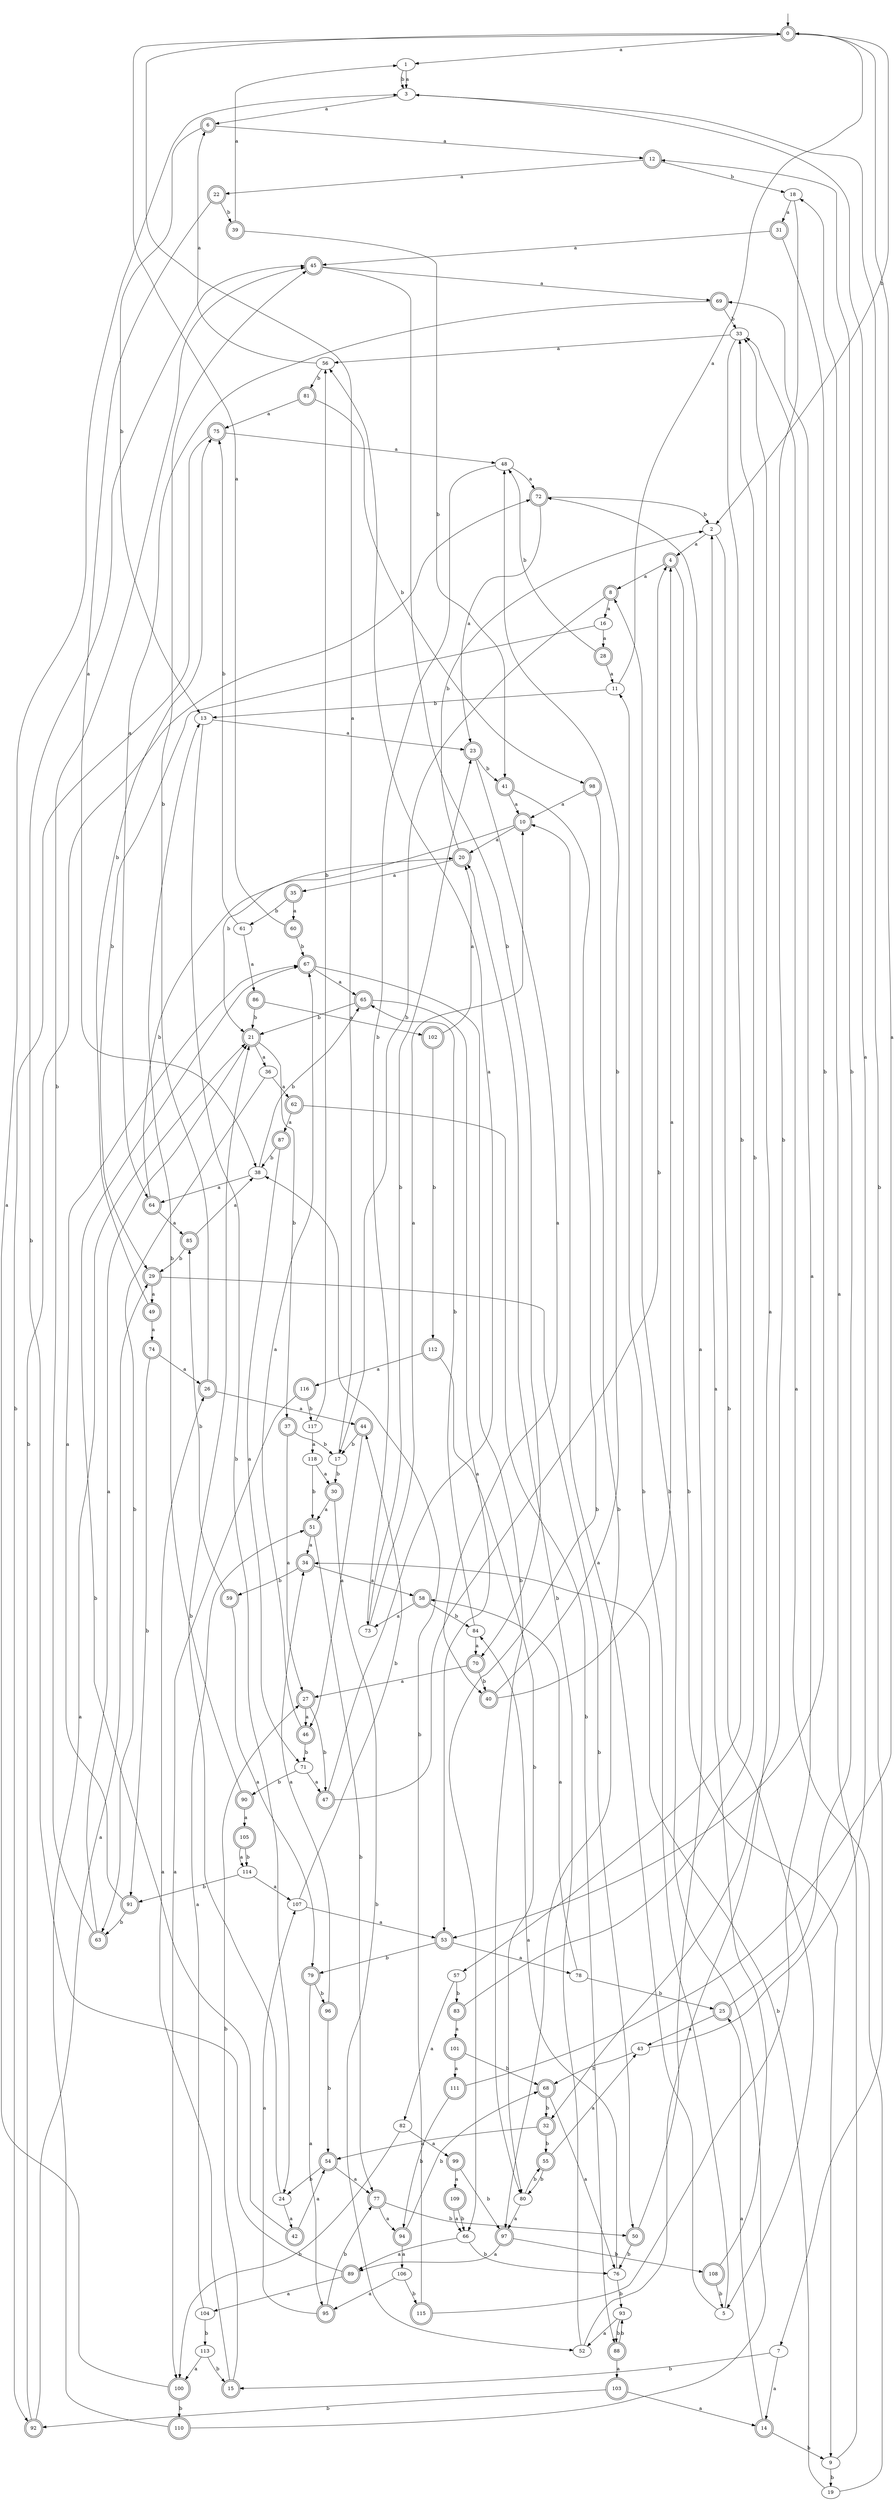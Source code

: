 digraph RandomDFA {
  __start0 [label="", shape=none];
  __start0 -> 0 [label=""];
  0 [shape=circle] [shape=doublecircle]
  0 -> 1 [label="a"]
  0 -> 2 [label="b"]
  1
  1 -> 3 [label="a"]
  1 -> 3 [label="b"]
  2
  2 -> 4 [label="a"]
  2 -> 5 [label="b"]
  3
  3 -> 6 [label="a"]
  3 -> 7 [label="b"]
  4 [shape=doublecircle]
  4 -> 8 [label="a"]
  4 -> 9 [label="b"]
  5
  5 -> 10 [label="a"]
  5 -> 11 [label="b"]
  6 [shape=doublecircle]
  6 -> 12 [label="a"]
  6 -> 13 [label="b"]
  7
  7 -> 14 [label="a"]
  7 -> 15 [label="b"]
  8 [shape=doublecircle]
  8 -> 16 [label="a"]
  8 -> 17 [label="b"]
  9
  9 -> 18 [label="a"]
  9 -> 19 [label="b"]
  10 [shape=doublecircle]
  10 -> 20 [label="a"]
  10 -> 21 [label="b"]
  11
  11 -> 0 [label="a"]
  11 -> 13 [label="b"]
  12 [shape=doublecircle]
  12 -> 22 [label="a"]
  12 -> 18 [label="b"]
  13
  13 -> 23 [label="a"]
  13 -> 24 [label="b"]
  14 [shape=doublecircle]
  14 -> 25 [label="a"]
  14 -> 9 [label="b"]
  15 [shape=doublecircle]
  15 -> 26 [label="a"]
  15 -> 27 [label="b"]
  16
  16 -> 28 [label="a"]
  16 -> 29 [label="b"]
  17
  17 -> 0 [label="a"]
  17 -> 30 [label="b"]
  18
  18 -> 31 [label="a"]
  18 -> 32 [label="b"]
  19
  19 -> 33 [label="a"]
  19 -> 34 [label="b"]
  20 [shape=doublecircle]
  20 -> 35 [label="a"]
  20 -> 2 [label="b"]
  21 [shape=doublecircle]
  21 -> 36 [label="a"]
  21 -> 37 [label="b"]
  22 [shape=doublecircle]
  22 -> 38 [label="a"]
  22 -> 39 [label="b"]
  23 [shape=doublecircle]
  23 -> 40 [label="a"]
  23 -> 41 [label="b"]
  24
  24 -> 42 [label="a"]
  24 -> 21 [label="b"]
  25 [shape=doublecircle]
  25 -> 43 [label="a"]
  25 -> 12 [label="b"]
  26 [shape=doublecircle]
  26 -> 44 [label="a"]
  26 -> 45 [label="b"]
  27 [shape=doublecircle]
  27 -> 46 [label="a"]
  27 -> 47 [label="b"]
  28 [shape=doublecircle]
  28 -> 11 [label="a"]
  28 -> 48 [label="b"]
  29 [shape=doublecircle]
  29 -> 49 [label="a"]
  29 -> 50 [label="b"]
  30 [shape=doublecircle]
  30 -> 51 [label="a"]
  30 -> 52 [label="b"]
  31 [shape=doublecircle]
  31 -> 45 [label="a"]
  31 -> 53 [label="b"]
  32 [shape=doublecircle]
  32 -> 54 [label="a"]
  32 -> 55 [label="b"]
  33
  33 -> 56 [label="a"]
  33 -> 57 [label="b"]
  34 [shape=doublecircle]
  34 -> 58 [label="a"]
  34 -> 59 [label="b"]
  35 [shape=doublecircle]
  35 -> 60 [label="a"]
  35 -> 61 [label="b"]
  36
  36 -> 62 [label="a"]
  36 -> 63 [label="b"]
  37 [shape=doublecircle]
  37 -> 27 [label="a"]
  37 -> 17 [label="b"]
  38
  38 -> 64 [label="a"]
  38 -> 65 [label="b"]
  39 [shape=doublecircle]
  39 -> 1 [label="a"]
  39 -> 41 [label="b"]
  40 [shape=doublecircle]
  40 -> 4 [label="a"]
  40 -> 48 [label="b"]
  41 [shape=doublecircle]
  41 -> 10 [label="a"]
  41 -> 66 [label="b"]
  42 [shape=doublecircle]
  42 -> 54 [label="a"]
  42 -> 67 [label="b"]
  43
  43 -> 3 [label="a"]
  43 -> 68 [label="b"]
  44 [shape=doublecircle]
  44 -> 46 [label="a"]
  44 -> 17 [label="b"]
  45 [shape=doublecircle]
  45 -> 69 [label="a"]
  45 -> 70 [label="b"]
  46 [shape=doublecircle]
  46 -> 67 [label="a"]
  46 -> 71 [label="b"]
  47 [shape=doublecircle]
  47 -> 56 [label="a"]
  47 -> 4 [label="b"]
  48
  48 -> 72 [label="a"]
  48 -> 73 [label="b"]
  49 [shape=doublecircle]
  49 -> 74 [label="a"]
  49 -> 75 [label="b"]
  50 [shape=doublecircle]
  50 -> 72 [label="a"]
  50 -> 76 [label="b"]
  51 [shape=doublecircle]
  51 -> 34 [label="a"]
  51 -> 77 [label="b"]
  52
  52 -> 33 [label="a"]
  52 -> 20 [label="b"]
  53 [shape=doublecircle]
  53 -> 78 [label="a"]
  53 -> 79 [label="b"]
  54 [shape=doublecircle]
  54 -> 77 [label="a"]
  54 -> 24 [label="b"]
  55 [shape=doublecircle]
  55 -> 43 [label="a"]
  55 -> 80 [label="b"]
  56
  56 -> 6 [label="a"]
  56 -> 81 [label="b"]
  57
  57 -> 82 [label="a"]
  57 -> 83 [label="b"]
  58 [shape=doublecircle]
  58 -> 73 [label="a"]
  58 -> 84 [label="b"]
  59 [shape=doublecircle]
  59 -> 79 [label="a"]
  59 -> 85 [label="b"]
  60 [shape=doublecircle]
  60 -> 0 [label="a"]
  60 -> 67 [label="b"]
  61
  61 -> 86 [label="a"]
  61 -> 75 [label="b"]
  62 [shape=doublecircle]
  62 -> 87 [label="a"]
  62 -> 88 [label="b"]
  63 [shape=doublecircle]
  63 -> 21 [label="a"]
  63 -> 45 [label="b"]
  64 [shape=doublecircle]
  64 -> 85 [label="a"]
  64 -> 20 [label="b"]
  65 [shape=doublecircle]
  65 -> 53 [label="a"]
  65 -> 21 [label="b"]
  66
  66 -> 89 [label="a"]
  66 -> 76 [label="b"]
  67 [shape=doublecircle]
  67 -> 65 [label="a"]
  67 -> 80 [label="b"]
  68 [shape=doublecircle]
  68 -> 76 [label="a"]
  68 -> 32 [label="b"]
  69 [shape=doublecircle]
  69 -> 64 [label="a"]
  69 -> 33 [label="b"]
  70 [shape=doublecircle]
  70 -> 27 [label="a"]
  70 -> 40 [label="b"]
  71
  71 -> 47 [label="a"]
  71 -> 90 [label="b"]
  72 [shape=doublecircle]
  72 -> 23 [label="a"]
  72 -> 2 [label="b"]
  73
  73 -> 10 [label="a"]
  73 -> 23 [label="b"]
  74 [shape=doublecircle]
  74 -> 26 [label="a"]
  74 -> 91 [label="b"]
  75 [shape=doublecircle]
  75 -> 48 [label="a"]
  75 -> 92 [label="b"]
  76
  76 -> 84 [label="a"]
  76 -> 93 [label="b"]
  77 [shape=doublecircle]
  77 -> 94 [label="a"]
  77 -> 50 [label="b"]
  78
  78 -> 58 [label="a"]
  78 -> 25 [label="b"]
  79 [shape=doublecircle]
  79 -> 95 [label="a"]
  79 -> 96 [label="b"]
  80
  80 -> 97 [label="a"]
  80 -> 55 [label="b"]
  81 [shape=doublecircle]
  81 -> 75 [label="a"]
  81 -> 98 [label="b"]
  82
  82 -> 99 [label="a"]
  82 -> 100 [label="b"]
  83 [shape=doublecircle]
  83 -> 101 [label="a"]
  83 -> 33 [label="b"]
  84
  84 -> 70 [label="a"]
  84 -> 65 [label="b"]
  85 [shape=doublecircle]
  85 -> 38 [label="a"]
  85 -> 29 [label="b"]
  86 [shape=doublecircle]
  86 -> 102 [label="a"]
  86 -> 21 [label="b"]
  87 [shape=doublecircle]
  87 -> 71 [label="a"]
  87 -> 38 [label="b"]
  88 [shape=doublecircle]
  88 -> 103 [label="a"]
  88 -> 93 [label="b"]
  89 [shape=doublecircle]
  89 -> 104 [label="a"]
  89 -> 45 [label="b"]
  90 [shape=doublecircle]
  90 -> 105 [label="a"]
  90 -> 13 [label="b"]
  91 [shape=doublecircle]
  91 -> 67 [label="a"]
  91 -> 63 [label="b"]
  92 [shape=doublecircle]
  92 -> 29 [label="a"]
  92 -> 72 [label="b"]
  93
  93 -> 52 [label="a"]
  93 -> 88 [label="b"]
  94 [shape=doublecircle]
  94 -> 106 [label="a"]
  94 -> 68 [label="b"]
  95 [shape=doublecircle]
  95 -> 107 [label="a"]
  95 -> 77 [label="b"]
  96 [shape=doublecircle]
  96 -> 34 [label="a"]
  96 -> 54 [label="b"]
  97 [shape=doublecircle]
  97 -> 89 [label="a"]
  97 -> 108 [label="b"]
  98 [shape=doublecircle]
  98 -> 10 [label="a"]
  98 -> 97 [label="b"]
  99 [shape=doublecircle]
  99 -> 109 [label="a"]
  99 -> 97 [label="b"]
  100 [shape=doublecircle]
  100 -> 3 [label="a"]
  100 -> 110 [label="b"]
  101 [shape=doublecircle]
  101 -> 111 [label="a"]
  101 -> 68 [label="b"]
  102 [shape=doublecircle]
  102 -> 20 [label="a"]
  102 -> 112 [label="b"]
  103 [shape=doublecircle]
  103 -> 14 [label="a"]
  103 -> 92 [label="b"]
  104
  104 -> 51 [label="a"]
  104 -> 113 [label="b"]
  105 [shape=doublecircle]
  105 -> 114 [label="a"]
  105 -> 114 [label="b"]
  106
  106 -> 95 [label="a"]
  106 -> 115 [label="b"]
  107
  107 -> 53 [label="a"]
  107 -> 44 [label="b"]
  108 [shape=doublecircle]
  108 -> 2 [label="a"]
  108 -> 5 [label="b"]
  109 [shape=doublecircle]
  109 -> 66 [label="a"]
  109 -> 66 [label="b"]
  110 [shape=doublecircle]
  110 -> 21 [label="a"]
  110 -> 8 [label="b"]
  111 [shape=doublecircle]
  111 -> 0 [label="a"]
  111 -> 94 [label="b"]
  112 [shape=doublecircle]
  112 -> 116 [label="a"]
  112 -> 80 [label="b"]
  113
  113 -> 100 [label="a"]
  113 -> 15 [label="b"]
  114
  114 -> 107 [label="a"]
  114 -> 91 [label="b"]
  115 [shape=doublecircle]
  115 -> 69 [label="a"]
  115 -> 38 [label="b"]
  116 [shape=doublecircle]
  116 -> 100 [label="a"]
  116 -> 117 [label="b"]
  117
  117 -> 118 [label="a"]
  117 -> 56 [label="b"]
  118
  118 -> 30 [label="a"]
  118 -> 51 [label="b"]
}
